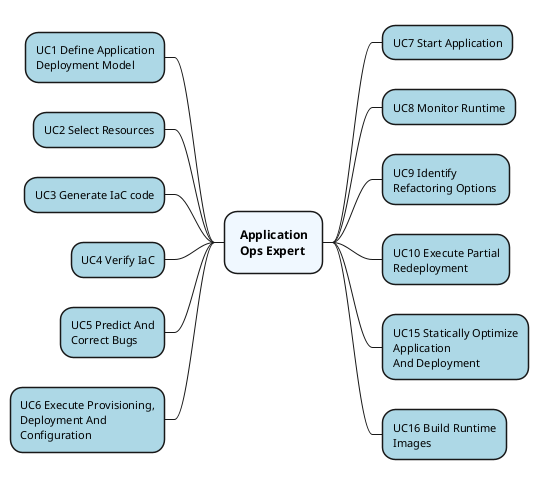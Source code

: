 @startmindmap AppOpsExpertUCs

<style>
mindmapDiagram {
  node {
    Padding 15
    Margin 15
    BackGroundColor LightBlue
  }
  rootNode {
    Padding 15
	Margin 15
    BackGroundColor AliceBlue
	FontSize 12
  }
  leafNode {
    Padding 10
    BackGroundColor LightBlue
    FontColor Black
    FontSize 11
  }
}
</style>

* <b>Application</b>\n<b>Ops Expert</b>
left side
** UC1 Define Application\nDeployment Model
** UC2 Select Resources
** UC3 Generate IaC code
** UC4 Verify IaC
** UC5 Predict And\nCorrect Bugs
** UC6 Execute Provisioning,\nDeployment And\nConfiguration

right side
** UC7 Start Application
** UC8 Monitor Runtime
** UC9 Identify\nRefactoring Options 
** UC10 Execute Partial\nRedeployment
** UC15 Statically Optimize\nApplication\nAnd Deployment
** UC16 Build Runtime\nImages

@endmindmap
